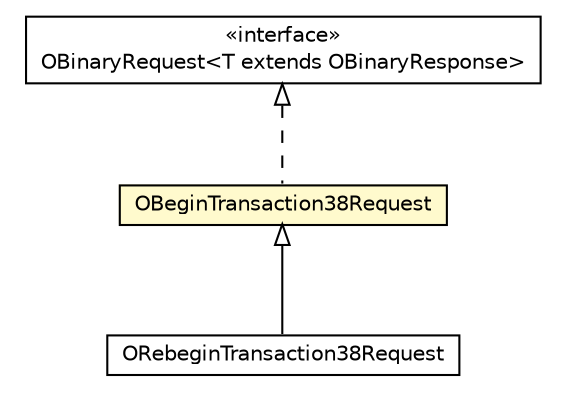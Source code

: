 #!/usr/local/bin/dot
#
# Class diagram 
# Generated by UMLGraph version R5_6-24-gf6e263 (http://www.umlgraph.org/)
#

digraph G {
	edge [fontname="Helvetica",fontsize=10,labelfontname="Helvetica",labelfontsize=10];
	node [fontname="Helvetica",fontsize=10,shape=plaintext];
	nodesep=0.25;
	ranksep=0.5;
	// com.orientechnologies.orient.client.remote.OBinaryRequest<T extends com.orientechnologies.orient.client.remote.OBinaryResponse>
	c1707673 [label=<<table title="com.orientechnologies.orient.client.remote.OBinaryRequest" border="0" cellborder="1" cellspacing="0" cellpadding="2" port="p" href="../OBinaryRequest.html">
		<tr><td><table border="0" cellspacing="0" cellpadding="1">
<tr><td align="center" balign="center"> &#171;interface&#187; </td></tr>
<tr><td align="center" balign="center"> OBinaryRequest&lt;T extends OBinaryResponse&gt; </td></tr>
		</table></td></tr>
		</table>>, URL="../OBinaryRequest.html", fontname="Helvetica", fontcolor="black", fontsize=10.0];
	// com.orientechnologies.orient.client.remote.message.OBeginTransaction38Request
	c1707709 [label=<<table title="com.orientechnologies.orient.client.remote.message.OBeginTransaction38Request" border="0" cellborder="1" cellspacing="0" cellpadding="2" port="p" bgcolor="lemonChiffon" href="./OBeginTransaction38Request.html">
		<tr><td><table border="0" cellspacing="0" cellpadding="1">
<tr><td align="center" balign="center"> OBeginTransaction38Request </td></tr>
		</table></td></tr>
		</table>>, URL="./OBeginTransaction38Request.html", fontname="Helvetica", fontcolor="black", fontsize=10.0];
	// com.orientechnologies.orient.client.remote.message.ORebeginTransaction38Request
	c1707764 [label=<<table title="com.orientechnologies.orient.client.remote.message.ORebeginTransaction38Request" border="0" cellborder="1" cellspacing="0" cellpadding="2" port="p" href="./ORebeginTransaction38Request.html">
		<tr><td><table border="0" cellspacing="0" cellpadding="1">
<tr><td align="center" balign="center"> ORebeginTransaction38Request </td></tr>
		</table></td></tr>
		</table>>, URL="./ORebeginTransaction38Request.html", fontname="Helvetica", fontcolor="black", fontsize=10.0];
	//com.orientechnologies.orient.client.remote.message.OBeginTransaction38Request implements com.orientechnologies.orient.client.remote.OBinaryRequest<T extends com.orientechnologies.orient.client.remote.OBinaryResponse>
	c1707673:p -> c1707709:p [dir=back,arrowtail=empty,style=dashed];
	//com.orientechnologies.orient.client.remote.message.ORebeginTransaction38Request extends com.orientechnologies.orient.client.remote.message.OBeginTransaction38Request
	c1707709:p -> c1707764:p [dir=back,arrowtail=empty];
}

